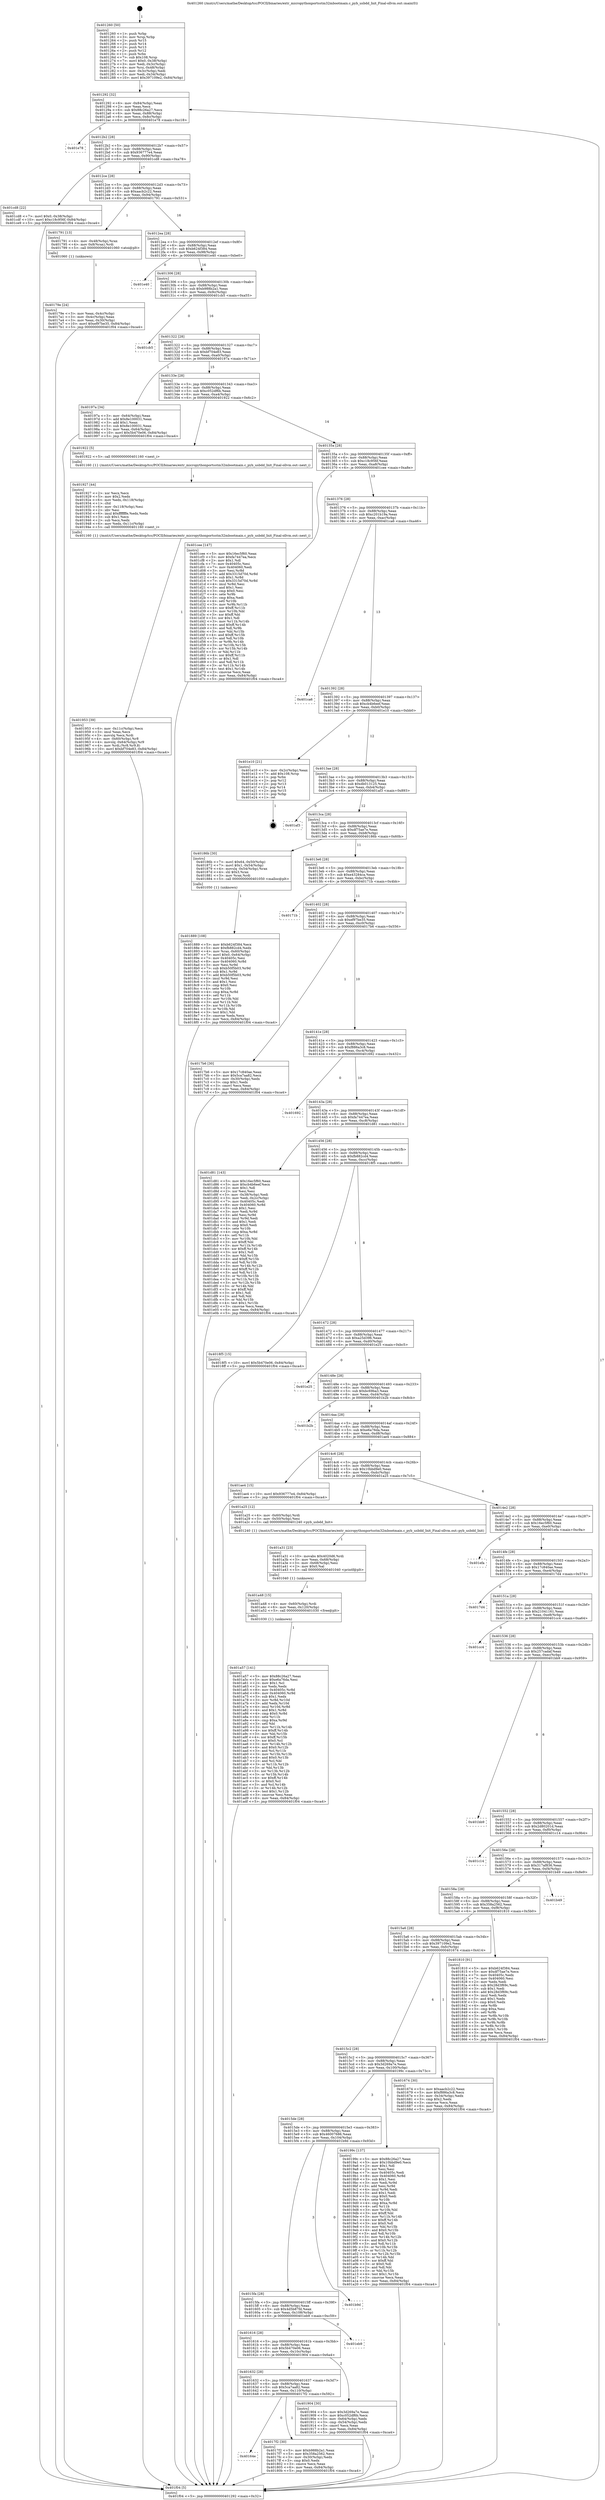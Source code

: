 digraph "0x401260" {
  label = "0x401260 (/mnt/c/Users/mathe/Desktop/tcc/POCII/binaries/extr_micropythonportsstm32mbootmain.c_pyb_usbdd_Init_Final-ollvm.out::main(0))"
  labelloc = "t"
  node[shape=record]

  Entry [label="",width=0.3,height=0.3,shape=circle,fillcolor=black,style=filled]
  "0x401292" [label="{
     0x401292 [32]\l
     | [instrs]\l
     &nbsp;&nbsp;0x401292 \<+6\>: mov -0x84(%rbp),%eax\l
     &nbsp;&nbsp;0x401298 \<+2\>: mov %eax,%ecx\l
     &nbsp;&nbsp;0x40129a \<+6\>: sub $0x88c26a27,%ecx\l
     &nbsp;&nbsp;0x4012a0 \<+6\>: mov %eax,-0x88(%rbp)\l
     &nbsp;&nbsp;0x4012a6 \<+6\>: mov %ecx,-0x8c(%rbp)\l
     &nbsp;&nbsp;0x4012ac \<+6\>: je 0000000000401e78 \<main+0xc18\>\l
  }"]
  "0x401e78" [label="{
     0x401e78\l
  }", style=dashed]
  "0x4012b2" [label="{
     0x4012b2 [28]\l
     | [instrs]\l
     &nbsp;&nbsp;0x4012b2 \<+5\>: jmp 00000000004012b7 \<main+0x57\>\l
     &nbsp;&nbsp;0x4012b7 \<+6\>: mov -0x88(%rbp),%eax\l
     &nbsp;&nbsp;0x4012bd \<+5\>: sub $0x936777e4,%eax\l
     &nbsp;&nbsp;0x4012c2 \<+6\>: mov %eax,-0x90(%rbp)\l
     &nbsp;&nbsp;0x4012c8 \<+6\>: je 0000000000401cd8 \<main+0xa78\>\l
  }"]
  Exit [label="",width=0.3,height=0.3,shape=circle,fillcolor=black,style=filled,peripheries=2]
  "0x401cd8" [label="{
     0x401cd8 [22]\l
     | [instrs]\l
     &nbsp;&nbsp;0x401cd8 \<+7\>: movl $0x0,-0x38(%rbp)\l
     &nbsp;&nbsp;0x401cdf \<+10\>: movl $0xc18c956f,-0x84(%rbp)\l
     &nbsp;&nbsp;0x401ce9 \<+5\>: jmp 0000000000401f04 \<main+0xca4\>\l
  }"]
  "0x4012ce" [label="{
     0x4012ce [28]\l
     | [instrs]\l
     &nbsp;&nbsp;0x4012ce \<+5\>: jmp 00000000004012d3 \<main+0x73\>\l
     &nbsp;&nbsp;0x4012d3 \<+6\>: mov -0x88(%rbp),%eax\l
     &nbsp;&nbsp;0x4012d9 \<+5\>: sub $0xaacb2c22,%eax\l
     &nbsp;&nbsp;0x4012de \<+6\>: mov %eax,-0x94(%rbp)\l
     &nbsp;&nbsp;0x4012e4 \<+6\>: je 0000000000401791 \<main+0x531\>\l
  }"]
  "0x401a57" [label="{
     0x401a57 [141]\l
     | [instrs]\l
     &nbsp;&nbsp;0x401a57 \<+5\>: mov $0x88c26a27,%eax\l
     &nbsp;&nbsp;0x401a5c \<+5\>: mov $0xe6a76da,%esi\l
     &nbsp;&nbsp;0x401a61 \<+2\>: mov $0x1,%cl\l
     &nbsp;&nbsp;0x401a63 \<+2\>: xor %edx,%edx\l
     &nbsp;&nbsp;0x401a65 \<+8\>: mov 0x40405c,%r8d\l
     &nbsp;&nbsp;0x401a6d \<+8\>: mov 0x404060,%r9d\l
     &nbsp;&nbsp;0x401a75 \<+3\>: sub $0x1,%edx\l
     &nbsp;&nbsp;0x401a78 \<+3\>: mov %r8d,%r10d\l
     &nbsp;&nbsp;0x401a7b \<+3\>: add %edx,%r10d\l
     &nbsp;&nbsp;0x401a7e \<+4\>: imul %r10d,%r8d\l
     &nbsp;&nbsp;0x401a82 \<+4\>: and $0x1,%r8d\l
     &nbsp;&nbsp;0x401a86 \<+4\>: cmp $0x0,%r8d\l
     &nbsp;&nbsp;0x401a8a \<+4\>: sete %r11b\l
     &nbsp;&nbsp;0x401a8e \<+4\>: cmp $0xa,%r9d\l
     &nbsp;&nbsp;0x401a92 \<+3\>: setl %bl\l
     &nbsp;&nbsp;0x401a95 \<+3\>: mov %r11b,%r14b\l
     &nbsp;&nbsp;0x401a98 \<+4\>: xor $0xff,%r14b\l
     &nbsp;&nbsp;0x401a9c \<+3\>: mov %bl,%r15b\l
     &nbsp;&nbsp;0x401a9f \<+4\>: xor $0xff,%r15b\l
     &nbsp;&nbsp;0x401aa3 \<+3\>: xor $0x0,%cl\l
     &nbsp;&nbsp;0x401aa6 \<+3\>: mov %r14b,%r12b\l
     &nbsp;&nbsp;0x401aa9 \<+4\>: and $0x0,%r12b\l
     &nbsp;&nbsp;0x401aad \<+3\>: and %cl,%r11b\l
     &nbsp;&nbsp;0x401ab0 \<+3\>: mov %r15b,%r13b\l
     &nbsp;&nbsp;0x401ab3 \<+4\>: and $0x0,%r13b\l
     &nbsp;&nbsp;0x401ab7 \<+2\>: and %cl,%bl\l
     &nbsp;&nbsp;0x401ab9 \<+3\>: or %r11b,%r12b\l
     &nbsp;&nbsp;0x401abc \<+3\>: or %bl,%r13b\l
     &nbsp;&nbsp;0x401abf \<+3\>: xor %r13b,%r12b\l
     &nbsp;&nbsp;0x401ac2 \<+3\>: or %r15b,%r14b\l
     &nbsp;&nbsp;0x401ac5 \<+4\>: xor $0xff,%r14b\l
     &nbsp;&nbsp;0x401ac9 \<+3\>: or $0x0,%cl\l
     &nbsp;&nbsp;0x401acc \<+3\>: and %cl,%r14b\l
     &nbsp;&nbsp;0x401acf \<+3\>: or %r14b,%r12b\l
     &nbsp;&nbsp;0x401ad2 \<+4\>: test $0x1,%r12b\l
     &nbsp;&nbsp;0x401ad6 \<+3\>: cmovne %esi,%eax\l
     &nbsp;&nbsp;0x401ad9 \<+6\>: mov %eax,-0x84(%rbp)\l
     &nbsp;&nbsp;0x401adf \<+5\>: jmp 0000000000401f04 \<main+0xca4\>\l
  }"]
  "0x401791" [label="{
     0x401791 [13]\l
     | [instrs]\l
     &nbsp;&nbsp;0x401791 \<+4\>: mov -0x48(%rbp),%rax\l
     &nbsp;&nbsp;0x401795 \<+4\>: mov 0x8(%rax),%rdi\l
     &nbsp;&nbsp;0x401799 \<+5\>: call 0000000000401060 \<atoi@plt\>\l
     | [calls]\l
     &nbsp;&nbsp;0x401060 \{1\} (unknown)\l
  }"]
  "0x4012ea" [label="{
     0x4012ea [28]\l
     | [instrs]\l
     &nbsp;&nbsp;0x4012ea \<+5\>: jmp 00000000004012ef \<main+0x8f\>\l
     &nbsp;&nbsp;0x4012ef \<+6\>: mov -0x88(%rbp),%eax\l
     &nbsp;&nbsp;0x4012f5 \<+5\>: sub $0xb624f384,%eax\l
     &nbsp;&nbsp;0x4012fa \<+6\>: mov %eax,-0x98(%rbp)\l
     &nbsp;&nbsp;0x401300 \<+6\>: je 0000000000401e40 \<main+0xbe0\>\l
  }"]
  "0x401a48" [label="{
     0x401a48 [15]\l
     | [instrs]\l
     &nbsp;&nbsp;0x401a48 \<+4\>: mov -0x60(%rbp),%rdi\l
     &nbsp;&nbsp;0x401a4c \<+6\>: mov %eax,-0x120(%rbp)\l
     &nbsp;&nbsp;0x401a52 \<+5\>: call 0000000000401030 \<free@plt\>\l
     | [calls]\l
     &nbsp;&nbsp;0x401030 \{1\} (unknown)\l
  }"]
  "0x401e40" [label="{
     0x401e40\l
  }", style=dashed]
  "0x401306" [label="{
     0x401306 [28]\l
     | [instrs]\l
     &nbsp;&nbsp;0x401306 \<+5\>: jmp 000000000040130b \<main+0xab\>\l
     &nbsp;&nbsp;0x40130b \<+6\>: mov -0x88(%rbp),%eax\l
     &nbsp;&nbsp;0x401311 \<+5\>: sub $0xb988b2a1,%eax\l
     &nbsp;&nbsp;0x401316 \<+6\>: mov %eax,-0x9c(%rbp)\l
     &nbsp;&nbsp;0x40131c \<+6\>: je 0000000000401cb5 \<main+0xa55\>\l
  }"]
  "0x401a31" [label="{
     0x401a31 [23]\l
     | [instrs]\l
     &nbsp;&nbsp;0x401a31 \<+10\>: movabs $0x4020d6,%rdi\l
     &nbsp;&nbsp;0x401a3b \<+3\>: mov %eax,-0x68(%rbp)\l
     &nbsp;&nbsp;0x401a3e \<+3\>: mov -0x68(%rbp),%esi\l
     &nbsp;&nbsp;0x401a41 \<+2\>: mov $0x0,%al\l
     &nbsp;&nbsp;0x401a43 \<+5\>: call 0000000000401040 \<printf@plt\>\l
     | [calls]\l
     &nbsp;&nbsp;0x401040 \{1\} (unknown)\l
  }"]
  "0x401cb5" [label="{
     0x401cb5\l
  }", style=dashed]
  "0x401322" [label="{
     0x401322 [28]\l
     | [instrs]\l
     &nbsp;&nbsp;0x401322 \<+5\>: jmp 0000000000401327 \<main+0xc7\>\l
     &nbsp;&nbsp;0x401327 \<+6\>: mov -0x88(%rbp),%eax\l
     &nbsp;&nbsp;0x40132d \<+5\>: sub $0xbf704e83,%eax\l
     &nbsp;&nbsp;0x401332 \<+6\>: mov %eax,-0xa0(%rbp)\l
     &nbsp;&nbsp;0x401338 \<+6\>: je 000000000040197a \<main+0x71a\>\l
  }"]
  "0x401953" [label="{
     0x401953 [39]\l
     | [instrs]\l
     &nbsp;&nbsp;0x401953 \<+6\>: mov -0x11c(%rbp),%ecx\l
     &nbsp;&nbsp;0x401959 \<+3\>: imul %eax,%ecx\l
     &nbsp;&nbsp;0x40195c \<+3\>: movslq %ecx,%rdi\l
     &nbsp;&nbsp;0x40195f \<+4\>: mov -0x60(%rbp),%r8\l
     &nbsp;&nbsp;0x401963 \<+4\>: movslq -0x64(%rbp),%r9\l
     &nbsp;&nbsp;0x401967 \<+4\>: mov %rdi,(%r8,%r9,8)\l
     &nbsp;&nbsp;0x40196b \<+10\>: movl $0xbf704e83,-0x84(%rbp)\l
     &nbsp;&nbsp;0x401975 \<+5\>: jmp 0000000000401f04 \<main+0xca4\>\l
  }"]
  "0x40197a" [label="{
     0x40197a [34]\l
     | [instrs]\l
     &nbsp;&nbsp;0x40197a \<+3\>: mov -0x64(%rbp),%eax\l
     &nbsp;&nbsp;0x40197d \<+5\>: add $0x8e100031,%eax\l
     &nbsp;&nbsp;0x401982 \<+3\>: add $0x1,%eax\l
     &nbsp;&nbsp;0x401985 \<+5\>: sub $0x8e100031,%eax\l
     &nbsp;&nbsp;0x40198a \<+3\>: mov %eax,-0x64(%rbp)\l
     &nbsp;&nbsp;0x40198d \<+10\>: movl $0x5b470e06,-0x84(%rbp)\l
     &nbsp;&nbsp;0x401997 \<+5\>: jmp 0000000000401f04 \<main+0xca4\>\l
  }"]
  "0x40133e" [label="{
     0x40133e [28]\l
     | [instrs]\l
     &nbsp;&nbsp;0x40133e \<+5\>: jmp 0000000000401343 \<main+0xe3\>\l
     &nbsp;&nbsp;0x401343 \<+6\>: mov -0x88(%rbp),%eax\l
     &nbsp;&nbsp;0x401349 \<+5\>: sub $0xc052df6b,%eax\l
     &nbsp;&nbsp;0x40134e \<+6\>: mov %eax,-0xa4(%rbp)\l
     &nbsp;&nbsp;0x401354 \<+6\>: je 0000000000401922 \<main+0x6c2\>\l
  }"]
  "0x401927" [label="{
     0x401927 [44]\l
     | [instrs]\l
     &nbsp;&nbsp;0x401927 \<+2\>: xor %ecx,%ecx\l
     &nbsp;&nbsp;0x401929 \<+5\>: mov $0x2,%edx\l
     &nbsp;&nbsp;0x40192e \<+6\>: mov %edx,-0x118(%rbp)\l
     &nbsp;&nbsp;0x401934 \<+1\>: cltd\l
     &nbsp;&nbsp;0x401935 \<+6\>: mov -0x118(%rbp),%esi\l
     &nbsp;&nbsp;0x40193b \<+2\>: idiv %esi\l
     &nbsp;&nbsp;0x40193d \<+6\>: imul $0xfffffffe,%edx,%edx\l
     &nbsp;&nbsp;0x401943 \<+3\>: sub $0x1,%ecx\l
     &nbsp;&nbsp;0x401946 \<+2\>: sub %ecx,%edx\l
     &nbsp;&nbsp;0x401948 \<+6\>: mov %edx,-0x11c(%rbp)\l
     &nbsp;&nbsp;0x40194e \<+5\>: call 0000000000401160 \<next_i\>\l
     | [calls]\l
     &nbsp;&nbsp;0x401160 \{1\} (/mnt/c/Users/mathe/Desktop/tcc/POCII/binaries/extr_micropythonportsstm32mbootmain.c_pyb_usbdd_Init_Final-ollvm.out::next_i)\l
  }"]
  "0x401922" [label="{
     0x401922 [5]\l
     | [instrs]\l
     &nbsp;&nbsp;0x401922 \<+5\>: call 0000000000401160 \<next_i\>\l
     | [calls]\l
     &nbsp;&nbsp;0x401160 \{1\} (/mnt/c/Users/mathe/Desktop/tcc/POCII/binaries/extr_micropythonportsstm32mbootmain.c_pyb_usbdd_Init_Final-ollvm.out::next_i)\l
  }"]
  "0x40135a" [label="{
     0x40135a [28]\l
     | [instrs]\l
     &nbsp;&nbsp;0x40135a \<+5\>: jmp 000000000040135f \<main+0xff\>\l
     &nbsp;&nbsp;0x40135f \<+6\>: mov -0x88(%rbp),%eax\l
     &nbsp;&nbsp;0x401365 \<+5\>: sub $0xc18c956f,%eax\l
     &nbsp;&nbsp;0x40136a \<+6\>: mov %eax,-0xa8(%rbp)\l
     &nbsp;&nbsp;0x401370 \<+6\>: je 0000000000401cee \<main+0xa8e\>\l
  }"]
  "0x401889" [label="{
     0x401889 [108]\l
     | [instrs]\l
     &nbsp;&nbsp;0x401889 \<+5\>: mov $0xb624f384,%ecx\l
     &nbsp;&nbsp;0x40188e \<+5\>: mov $0xfb882cd4,%edx\l
     &nbsp;&nbsp;0x401893 \<+4\>: mov %rax,-0x60(%rbp)\l
     &nbsp;&nbsp;0x401897 \<+7\>: movl $0x0,-0x64(%rbp)\l
     &nbsp;&nbsp;0x40189e \<+7\>: mov 0x40405c,%esi\l
     &nbsp;&nbsp;0x4018a5 \<+8\>: mov 0x404060,%r8d\l
     &nbsp;&nbsp;0x4018ad \<+3\>: mov %esi,%r9d\l
     &nbsp;&nbsp;0x4018b0 \<+7\>: sub $0xb50f5b03,%r9d\l
     &nbsp;&nbsp;0x4018b7 \<+4\>: sub $0x1,%r9d\l
     &nbsp;&nbsp;0x4018bb \<+7\>: add $0xb50f5b03,%r9d\l
     &nbsp;&nbsp;0x4018c2 \<+4\>: imul %r9d,%esi\l
     &nbsp;&nbsp;0x4018c6 \<+3\>: and $0x1,%esi\l
     &nbsp;&nbsp;0x4018c9 \<+3\>: cmp $0x0,%esi\l
     &nbsp;&nbsp;0x4018cc \<+4\>: sete %r10b\l
     &nbsp;&nbsp;0x4018d0 \<+4\>: cmp $0xa,%r8d\l
     &nbsp;&nbsp;0x4018d4 \<+4\>: setl %r11b\l
     &nbsp;&nbsp;0x4018d8 \<+3\>: mov %r10b,%bl\l
     &nbsp;&nbsp;0x4018db \<+3\>: and %r11b,%bl\l
     &nbsp;&nbsp;0x4018de \<+3\>: xor %r11b,%r10b\l
     &nbsp;&nbsp;0x4018e1 \<+3\>: or %r10b,%bl\l
     &nbsp;&nbsp;0x4018e4 \<+3\>: test $0x1,%bl\l
     &nbsp;&nbsp;0x4018e7 \<+3\>: cmovne %edx,%ecx\l
     &nbsp;&nbsp;0x4018ea \<+6\>: mov %ecx,-0x84(%rbp)\l
     &nbsp;&nbsp;0x4018f0 \<+5\>: jmp 0000000000401f04 \<main+0xca4\>\l
  }"]
  "0x401cee" [label="{
     0x401cee [147]\l
     | [instrs]\l
     &nbsp;&nbsp;0x401cee \<+5\>: mov $0x16ec5f60,%eax\l
     &nbsp;&nbsp;0x401cf3 \<+5\>: mov $0xfa7447ea,%ecx\l
     &nbsp;&nbsp;0x401cf8 \<+2\>: mov $0x1,%dl\l
     &nbsp;&nbsp;0x401cfa \<+7\>: mov 0x40405c,%esi\l
     &nbsp;&nbsp;0x401d01 \<+7\>: mov 0x404060,%edi\l
     &nbsp;&nbsp;0x401d08 \<+3\>: mov %esi,%r8d\l
     &nbsp;&nbsp;0x401d0b \<+7\>: add $0x3315d70d,%r8d\l
     &nbsp;&nbsp;0x401d12 \<+4\>: sub $0x1,%r8d\l
     &nbsp;&nbsp;0x401d16 \<+7\>: sub $0x3315d70d,%r8d\l
     &nbsp;&nbsp;0x401d1d \<+4\>: imul %r8d,%esi\l
     &nbsp;&nbsp;0x401d21 \<+3\>: and $0x1,%esi\l
     &nbsp;&nbsp;0x401d24 \<+3\>: cmp $0x0,%esi\l
     &nbsp;&nbsp;0x401d27 \<+4\>: sete %r9b\l
     &nbsp;&nbsp;0x401d2b \<+3\>: cmp $0xa,%edi\l
     &nbsp;&nbsp;0x401d2e \<+4\>: setl %r10b\l
     &nbsp;&nbsp;0x401d32 \<+3\>: mov %r9b,%r11b\l
     &nbsp;&nbsp;0x401d35 \<+4\>: xor $0xff,%r11b\l
     &nbsp;&nbsp;0x401d39 \<+3\>: mov %r10b,%bl\l
     &nbsp;&nbsp;0x401d3c \<+3\>: xor $0xff,%bl\l
     &nbsp;&nbsp;0x401d3f \<+3\>: xor $0x1,%dl\l
     &nbsp;&nbsp;0x401d42 \<+3\>: mov %r11b,%r14b\l
     &nbsp;&nbsp;0x401d45 \<+4\>: and $0xff,%r14b\l
     &nbsp;&nbsp;0x401d49 \<+3\>: and %dl,%r9b\l
     &nbsp;&nbsp;0x401d4c \<+3\>: mov %bl,%r15b\l
     &nbsp;&nbsp;0x401d4f \<+4\>: and $0xff,%r15b\l
     &nbsp;&nbsp;0x401d53 \<+3\>: and %dl,%r10b\l
     &nbsp;&nbsp;0x401d56 \<+3\>: or %r9b,%r14b\l
     &nbsp;&nbsp;0x401d59 \<+3\>: or %r10b,%r15b\l
     &nbsp;&nbsp;0x401d5c \<+3\>: xor %r15b,%r14b\l
     &nbsp;&nbsp;0x401d5f \<+3\>: or %bl,%r11b\l
     &nbsp;&nbsp;0x401d62 \<+4\>: xor $0xff,%r11b\l
     &nbsp;&nbsp;0x401d66 \<+3\>: or $0x1,%dl\l
     &nbsp;&nbsp;0x401d69 \<+3\>: and %dl,%r11b\l
     &nbsp;&nbsp;0x401d6c \<+3\>: or %r11b,%r14b\l
     &nbsp;&nbsp;0x401d6f \<+4\>: test $0x1,%r14b\l
     &nbsp;&nbsp;0x401d73 \<+3\>: cmovne %ecx,%eax\l
     &nbsp;&nbsp;0x401d76 \<+6\>: mov %eax,-0x84(%rbp)\l
     &nbsp;&nbsp;0x401d7c \<+5\>: jmp 0000000000401f04 \<main+0xca4\>\l
  }"]
  "0x401376" [label="{
     0x401376 [28]\l
     | [instrs]\l
     &nbsp;&nbsp;0x401376 \<+5\>: jmp 000000000040137b \<main+0x11b\>\l
     &nbsp;&nbsp;0x40137b \<+6\>: mov -0x88(%rbp),%eax\l
     &nbsp;&nbsp;0x401381 \<+5\>: sub $0xc201b19a,%eax\l
     &nbsp;&nbsp;0x401386 \<+6\>: mov %eax,-0xac(%rbp)\l
     &nbsp;&nbsp;0x40138c \<+6\>: je 0000000000401ca6 \<main+0xa46\>\l
  }"]
  "0x40164e" [label="{
     0x40164e\l
  }", style=dashed]
  "0x401ca6" [label="{
     0x401ca6\l
  }", style=dashed]
  "0x401392" [label="{
     0x401392 [28]\l
     | [instrs]\l
     &nbsp;&nbsp;0x401392 \<+5\>: jmp 0000000000401397 \<main+0x137\>\l
     &nbsp;&nbsp;0x401397 \<+6\>: mov -0x88(%rbp),%eax\l
     &nbsp;&nbsp;0x40139d \<+5\>: sub $0xcb4b6eef,%eax\l
     &nbsp;&nbsp;0x4013a2 \<+6\>: mov %eax,-0xb0(%rbp)\l
     &nbsp;&nbsp;0x4013a8 \<+6\>: je 0000000000401e10 \<main+0xbb0\>\l
  }"]
  "0x4017f2" [label="{
     0x4017f2 [30]\l
     | [instrs]\l
     &nbsp;&nbsp;0x4017f2 \<+5\>: mov $0xb988b2a1,%eax\l
     &nbsp;&nbsp;0x4017f7 \<+5\>: mov $0x358a2562,%ecx\l
     &nbsp;&nbsp;0x4017fc \<+3\>: mov -0x30(%rbp),%edx\l
     &nbsp;&nbsp;0x4017ff \<+3\>: cmp $0x0,%edx\l
     &nbsp;&nbsp;0x401802 \<+3\>: cmove %ecx,%eax\l
     &nbsp;&nbsp;0x401805 \<+6\>: mov %eax,-0x84(%rbp)\l
     &nbsp;&nbsp;0x40180b \<+5\>: jmp 0000000000401f04 \<main+0xca4\>\l
  }"]
  "0x401e10" [label="{
     0x401e10 [21]\l
     | [instrs]\l
     &nbsp;&nbsp;0x401e10 \<+3\>: mov -0x2c(%rbp),%eax\l
     &nbsp;&nbsp;0x401e13 \<+7\>: add $0x108,%rsp\l
     &nbsp;&nbsp;0x401e1a \<+1\>: pop %rbx\l
     &nbsp;&nbsp;0x401e1b \<+2\>: pop %r12\l
     &nbsp;&nbsp;0x401e1d \<+2\>: pop %r13\l
     &nbsp;&nbsp;0x401e1f \<+2\>: pop %r14\l
     &nbsp;&nbsp;0x401e21 \<+2\>: pop %r15\l
     &nbsp;&nbsp;0x401e23 \<+1\>: pop %rbp\l
     &nbsp;&nbsp;0x401e24 \<+1\>: ret\l
  }"]
  "0x4013ae" [label="{
     0x4013ae [28]\l
     | [instrs]\l
     &nbsp;&nbsp;0x4013ae \<+5\>: jmp 00000000004013b3 \<main+0x153\>\l
     &nbsp;&nbsp;0x4013b3 \<+6\>: mov -0x88(%rbp),%eax\l
     &nbsp;&nbsp;0x4013b9 \<+5\>: sub $0xdb013125,%eax\l
     &nbsp;&nbsp;0x4013be \<+6\>: mov %eax,-0xb4(%rbp)\l
     &nbsp;&nbsp;0x4013c4 \<+6\>: je 0000000000401af3 \<main+0x893\>\l
  }"]
  "0x401632" [label="{
     0x401632 [28]\l
     | [instrs]\l
     &nbsp;&nbsp;0x401632 \<+5\>: jmp 0000000000401637 \<main+0x3d7\>\l
     &nbsp;&nbsp;0x401637 \<+6\>: mov -0x88(%rbp),%eax\l
     &nbsp;&nbsp;0x40163d \<+5\>: sub $0x5ca7aa82,%eax\l
     &nbsp;&nbsp;0x401642 \<+6\>: mov %eax,-0x110(%rbp)\l
     &nbsp;&nbsp;0x401648 \<+6\>: je 00000000004017f2 \<main+0x592\>\l
  }"]
  "0x401af3" [label="{
     0x401af3\l
  }", style=dashed]
  "0x4013ca" [label="{
     0x4013ca [28]\l
     | [instrs]\l
     &nbsp;&nbsp;0x4013ca \<+5\>: jmp 00000000004013cf \<main+0x16f\>\l
     &nbsp;&nbsp;0x4013cf \<+6\>: mov -0x88(%rbp),%eax\l
     &nbsp;&nbsp;0x4013d5 \<+5\>: sub $0xdf75ae7e,%eax\l
     &nbsp;&nbsp;0x4013da \<+6\>: mov %eax,-0xb8(%rbp)\l
     &nbsp;&nbsp;0x4013e0 \<+6\>: je 000000000040186b \<main+0x60b\>\l
  }"]
  "0x401904" [label="{
     0x401904 [30]\l
     | [instrs]\l
     &nbsp;&nbsp;0x401904 \<+5\>: mov $0x3d269a7e,%eax\l
     &nbsp;&nbsp;0x401909 \<+5\>: mov $0xc052df6b,%ecx\l
     &nbsp;&nbsp;0x40190e \<+3\>: mov -0x64(%rbp),%edx\l
     &nbsp;&nbsp;0x401911 \<+3\>: cmp -0x54(%rbp),%edx\l
     &nbsp;&nbsp;0x401914 \<+3\>: cmovl %ecx,%eax\l
     &nbsp;&nbsp;0x401917 \<+6\>: mov %eax,-0x84(%rbp)\l
     &nbsp;&nbsp;0x40191d \<+5\>: jmp 0000000000401f04 \<main+0xca4\>\l
  }"]
  "0x40186b" [label="{
     0x40186b [30]\l
     | [instrs]\l
     &nbsp;&nbsp;0x40186b \<+7\>: movl $0x64,-0x50(%rbp)\l
     &nbsp;&nbsp;0x401872 \<+7\>: movl $0x1,-0x54(%rbp)\l
     &nbsp;&nbsp;0x401879 \<+4\>: movslq -0x54(%rbp),%rax\l
     &nbsp;&nbsp;0x40187d \<+4\>: shl $0x3,%rax\l
     &nbsp;&nbsp;0x401881 \<+3\>: mov %rax,%rdi\l
     &nbsp;&nbsp;0x401884 \<+5\>: call 0000000000401050 \<malloc@plt\>\l
     | [calls]\l
     &nbsp;&nbsp;0x401050 \{1\} (unknown)\l
  }"]
  "0x4013e6" [label="{
     0x4013e6 [28]\l
     | [instrs]\l
     &nbsp;&nbsp;0x4013e6 \<+5\>: jmp 00000000004013eb \<main+0x18b\>\l
     &nbsp;&nbsp;0x4013eb \<+6\>: mov -0x88(%rbp),%eax\l
     &nbsp;&nbsp;0x4013f1 \<+5\>: sub $0xe43284ca,%eax\l
     &nbsp;&nbsp;0x4013f6 \<+6\>: mov %eax,-0xbc(%rbp)\l
     &nbsp;&nbsp;0x4013fc \<+6\>: je 000000000040171b \<main+0x4bb\>\l
  }"]
  "0x401616" [label="{
     0x401616 [28]\l
     | [instrs]\l
     &nbsp;&nbsp;0x401616 \<+5\>: jmp 000000000040161b \<main+0x3bb\>\l
     &nbsp;&nbsp;0x40161b \<+6\>: mov -0x88(%rbp),%eax\l
     &nbsp;&nbsp;0x401621 \<+5\>: sub $0x5b470e06,%eax\l
     &nbsp;&nbsp;0x401626 \<+6\>: mov %eax,-0x10c(%rbp)\l
     &nbsp;&nbsp;0x40162c \<+6\>: je 0000000000401904 \<main+0x6a4\>\l
  }"]
  "0x40171b" [label="{
     0x40171b\l
  }", style=dashed]
  "0x401402" [label="{
     0x401402 [28]\l
     | [instrs]\l
     &nbsp;&nbsp;0x401402 \<+5\>: jmp 0000000000401407 \<main+0x1a7\>\l
     &nbsp;&nbsp;0x401407 \<+6\>: mov -0x88(%rbp),%eax\l
     &nbsp;&nbsp;0x40140d \<+5\>: sub $0xef97be35,%eax\l
     &nbsp;&nbsp;0x401412 \<+6\>: mov %eax,-0xc0(%rbp)\l
     &nbsp;&nbsp;0x401418 \<+6\>: je 00000000004017b6 \<main+0x556\>\l
  }"]
  "0x401eb9" [label="{
     0x401eb9\l
  }", style=dashed]
  "0x4017b6" [label="{
     0x4017b6 [30]\l
     | [instrs]\l
     &nbsp;&nbsp;0x4017b6 \<+5\>: mov $0x17c840ae,%eax\l
     &nbsp;&nbsp;0x4017bb \<+5\>: mov $0x5ca7aa82,%ecx\l
     &nbsp;&nbsp;0x4017c0 \<+3\>: mov -0x30(%rbp),%edx\l
     &nbsp;&nbsp;0x4017c3 \<+3\>: cmp $0x1,%edx\l
     &nbsp;&nbsp;0x4017c6 \<+3\>: cmovl %ecx,%eax\l
     &nbsp;&nbsp;0x4017c9 \<+6\>: mov %eax,-0x84(%rbp)\l
     &nbsp;&nbsp;0x4017cf \<+5\>: jmp 0000000000401f04 \<main+0xca4\>\l
  }"]
  "0x40141e" [label="{
     0x40141e [28]\l
     | [instrs]\l
     &nbsp;&nbsp;0x40141e \<+5\>: jmp 0000000000401423 \<main+0x1c3\>\l
     &nbsp;&nbsp;0x401423 \<+6\>: mov -0x88(%rbp),%eax\l
     &nbsp;&nbsp;0x401429 \<+5\>: sub $0xf886a3c8,%eax\l
     &nbsp;&nbsp;0x40142e \<+6\>: mov %eax,-0xc4(%rbp)\l
     &nbsp;&nbsp;0x401434 \<+6\>: je 0000000000401692 \<main+0x432\>\l
  }"]
  "0x4015fa" [label="{
     0x4015fa [28]\l
     | [instrs]\l
     &nbsp;&nbsp;0x4015fa \<+5\>: jmp 00000000004015ff \<main+0x39f\>\l
     &nbsp;&nbsp;0x4015ff \<+6\>: mov -0x88(%rbp),%eax\l
     &nbsp;&nbsp;0x401605 \<+5\>: sub $0x4d5b87fd,%eax\l
     &nbsp;&nbsp;0x40160a \<+6\>: mov %eax,-0x108(%rbp)\l
     &nbsp;&nbsp;0x401610 \<+6\>: je 0000000000401eb9 \<main+0xc59\>\l
  }"]
  "0x401692" [label="{
     0x401692\l
  }", style=dashed]
  "0x40143a" [label="{
     0x40143a [28]\l
     | [instrs]\l
     &nbsp;&nbsp;0x40143a \<+5\>: jmp 000000000040143f \<main+0x1df\>\l
     &nbsp;&nbsp;0x40143f \<+6\>: mov -0x88(%rbp),%eax\l
     &nbsp;&nbsp;0x401445 \<+5\>: sub $0xfa7447ea,%eax\l
     &nbsp;&nbsp;0x40144a \<+6\>: mov %eax,-0xc8(%rbp)\l
     &nbsp;&nbsp;0x401450 \<+6\>: je 0000000000401d81 \<main+0xb21\>\l
  }"]
  "0x401b9d" [label="{
     0x401b9d\l
  }", style=dashed]
  "0x401d81" [label="{
     0x401d81 [143]\l
     | [instrs]\l
     &nbsp;&nbsp;0x401d81 \<+5\>: mov $0x16ec5f60,%eax\l
     &nbsp;&nbsp;0x401d86 \<+5\>: mov $0xcb4b6eef,%ecx\l
     &nbsp;&nbsp;0x401d8b \<+2\>: mov $0x1,%dl\l
     &nbsp;&nbsp;0x401d8d \<+2\>: xor %esi,%esi\l
     &nbsp;&nbsp;0x401d8f \<+3\>: mov -0x38(%rbp),%edi\l
     &nbsp;&nbsp;0x401d92 \<+3\>: mov %edi,-0x2c(%rbp)\l
     &nbsp;&nbsp;0x401d95 \<+7\>: mov 0x40405c,%edi\l
     &nbsp;&nbsp;0x401d9c \<+8\>: mov 0x404060,%r8d\l
     &nbsp;&nbsp;0x401da4 \<+3\>: sub $0x1,%esi\l
     &nbsp;&nbsp;0x401da7 \<+3\>: mov %edi,%r9d\l
     &nbsp;&nbsp;0x401daa \<+3\>: add %esi,%r9d\l
     &nbsp;&nbsp;0x401dad \<+4\>: imul %r9d,%edi\l
     &nbsp;&nbsp;0x401db1 \<+3\>: and $0x1,%edi\l
     &nbsp;&nbsp;0x401db4 \<+3\>: cmp $0x0,%edi\l
     &nbsp;&nbsp;0x401db7 \<+4\>: sete %r10b\l
     &nbsp;&nbsp;0x401dbb \<+4\>: cmp $0xa,%r8d\l
     &nbsp;&nbsp;0x401dbf \<+4\>: setl %r11b\l
     &nbsp;&nbsp;0x401dc3 \<+3\>: mov %r10b,%bl\l
     &nbsp;&nbsp;0x401dc6 \<+3\>: xor $0xff,%bl\l
     &nbsp;&nbsp;0x401dc9 \<+3\>: mov %r11b,%r14b\l
     &nbsp;&nbsp;0x401dcc \<+4\>: xor $0xff,%r14b\l
     &nbsp;&nbsp;0x401dd0 \<+3\>: xor $0x1,%dl\l
     &nbsp;&nbsp;0x401dd3 \<+3\>: mov %bl,%r15b\l
     &nbsp;&nbsp;0x401dd6 \<+4\>: and $0xff,%r15b\l
     &nbsp;&nbsp;0x401dda \<+3\>: and %dl,%r10b\l
     &nbsp;&nbsp;0x401ddd \<+3\>: mov %r14b,%r12b\l
     &nbsp;&nbsp;0x401de0 \<+4\>: and $0xff,%r12b\l
     &nbsp;&nbsp;0x401de4 \<+3\>: and %dl,%r11b\l
     &nbsp;&nbsp;0x401de7 \<+3\>: or %r10b,%r15b\l
     &nbsp;&nbsp;0x401dea \<+3\>: or %r11b,%r12b\l
     &nbsp;&nbsp;0x401ded \<+3\>: xor %r12b,%r15b\l
     &nbsp;&nbsp;0x401df0 \<+3\>: or %r14b,%bl\l
     &nbsp;&nbsp;0x401df3 \<+3\>: xor $0xff,%bl\l
     &nbsp;&nbsp;0x401df6 \<+3\>: or $0x1,%dl\l
     &nbsp;&nbsp;0x401df9 \<+2\>: and %dl,%bl\l
     &nbsp;&nbsp;0x401dfb \<+3\>: or %bl,%r15b\l
     &nbsp;&nbsp;0x401dfe \<+4\>: test $0x1,%r15b\l
     &nbsp;&nbsp;0x401e02 \<+3\>: cmovne %ecx,%eax\l
     &nbsp;&nbsp;0x401e05 \<+6\>: mov %eax,-0x84(%rbp)\l
     &nbsp;&nbsp;0x401e0b \<+5\>: jmp 0000000000401f04 \<main+0xca4\>\l
  }"]
  "0x401456" [label="{
     0x401456 [28]\l
     | [instrs]\l
     &nbsp;&nbsp;0x401456 \<+5\>: jmp 000000000040145b \<main+0x1fb\>\l
     &nbsp;&nbsp;0x40145b \<+6\>: mov -0x88(%rbp),%eax\l
     &nbsp;&nbsp;0x401461 \<+5\>: sub $0xfb882cd4,%eax\l
     &nbsp;&nbsp;0x401466 \<+6\>: mov %eax,-0xcc(%rbp)\l
     &nbsp;&nbsp;0x40146c \<+6\>: je 00000000004018f5 \<main+0x695\>\l
  }"]
  "0x4015de" [label="{
     0x4015de [28]\l
     | [instrs]\l
     &nbsp;&nbsp;0x4015de \<+5\>: jmp 00000000004015e3 \<main+0x383\>\l
     &nbsp;&nbsp;0x4015e3 \<+6\>: mov -0x88(%rbp),%eax\l
     &nbsp;&nbsp;0x4015e9 \<+5\>: sub $0x46007686,%eax\l
     &nbsp;&nbsp;0x4015ee \<+6\>: mov %eax,-0x104(%rbp)\l
     &nbsp;&nbsp;0x4015f4 \<+6\>: je 0000000000401b9d \<main+0x93d\>\l
  }"]
  "0x4018f5" [label="{
     0x4018f5 [15]\l
     | [instrs]\l
     &nbsp;&nbsp;0x4018f5 \<+10\>: movl $0x5b470e06,-0x84(%rbp)\l
     &nbsp;&nbsp;0x4018ff \<+5\>: jmp 0000000000401f04 \<main+0xca4\>\l
  }"]
  "0x401472" [label="{
     0x401472 [28]\l
     | [instrs]\l
     &nbsp;&nbsp;0x401472 \<+5\>: jmp 0000000000401477 \<main+0x217\>\l
     &nbsp;&nbsp;0x401477 \<+6\>: mov -0x88(%rbp),%eax\l
     &nbsp;&nbsp;0x40147d \<+5\>: sub $0xa25d396,%eax\l
     &nbsp;&nbsp;0x401482 \<+6\>: mov %eax,-0xd0(%rbp)\l
     &nbsp;&nbsp;0x401488 \<+6\>: je 0000000000401e25 \<main+0xbc5\>\l
  }"]
  "0x40199c" [label="{
     0x40199c [137]\l
     | [instrs]\l
     &nbsp;&nbsp;0x40199c \<+5\>: mov $0x88c26a27,%eax\l
     &nbsp;&nbsp;0x4019a1 \<+5\>: mov $0x10bbd9e0,%ecx\l
     &nbsp;&nbsp;0x4019a6 \<+2\>: mov $0x1,%dl\l
     &nbsp;&nbsp;0x4019a8 \<+2\>: xor %esi,%esi\l
     &nbsp;&nbsp;0x4019aa \<+7\>: mov 0x40405c,%edi\l
     &nbsp;&nbsp;0x4019b1 \<+8\>: mov 0x404060,%r8d\l
     &nbsp;&nbsp;0x4019b9 \<+3\>: sub $0x1,%esi\l
     &nbsp;&nbsp;0x4019bc \<+3\>: mov %edi,%r9d\l
     &nbsp;&nbsp;0x4019bf \<+3\>: add %esi,%r9d\l
     &nbsp;&nbsp;0x4019c2 \<+4\>: imul %r9d,%edi\l
     &nbsp;&nbsp;0x4019c6 \<+3\>: and $0x1,%edi\l
     &nbsp;&nbsp;0x4019c9 \<+3\>: cmp $0x0,%edi\l
     &nbsp;&nbsp;0x4019cc \<+4\>: sete %r10b\l
     &nbsp;&nbsp;0x4019d0 \<+4\>: cmp $0xa,%r8d\l
     &nbsp;&nbsp;0x4019d4 \<+4\>: setl %r11b\l
     &nbsp;&nbsp;0x4019d8 \<+3\>: mov %r10b,%bl\l
     &nbsp;&nbsp;0x4019db \<+3\>: xor $0xff,%bl\l
     &nbsp;&nbsp;0x4019de \<+3\>: mov %r11b,%r14b\l
     &nbsp;&nbsp;0x4019e1 \<+4\>: xor $0xff,%r14b\l
     &nbsp;&nbsp;0x4019e5 \<+3\>: xor $0x0,%dl\l
     &nbsp;&nbsp;0x4019e8 \<+3\>: mov %bl,%r15b\l
     &nbsp;&nbsp;0x4019eb \<+4\>: and $0x0,%r15b\l
     &nbsp;&nbsp;0x4019ef \<+3\>: and %dl,%r10b\l
     &nbsp;&nbsp;0x4019f2 \<+3\>: mov %r14b,%r12b\l
     &nbsp;&nbsp;0x4019f5 \<+4\>: and $0x0,%r12b\l
     &nbsp;&nbsp;0x4019f9 \<+3\>: and %dl,%r11b\l
     &nbsp;&nbsp;0x4019fc \<+3\>: or %r10b,%r15b\l
     &nbsp;&nbsp;0x4019ff \<+3\>: or %r11b,%r12b\l
     &nbsp;&nbsp;0x401a02 \<+3\>: xor %r12b,%r15b\l
     &nbsp;&nbsp;0x401a05 \<+3\>: or %r14b,%bl\l
     &nbsp;&nbsp;0x401a08 \<+3\>: xor $0xff,%bl\l
     &nbsp;&nbsp;0x401a0b \<+3\>: or $0x0,%dl\l
     &nbsp;&nbsp;0x401a0e \<+2\>: and %dl,%bl\l
     &nbsp;&nbsp;0x401a10 \<+3\>: or %bl,%r15b\l
     &nbsp;&nbsp;0x401a13 \<+4\>: test $0x1,%r15b\l
     &nbsp;&nbsp;0x401a17 \<+3\>: cmovne %ecx,%eax\l
     &nbsp;&nbsp;0x401a1a \<+6\>: mov %eax,-0x84(%rbp)\l
     &nbsp;&nbsp;0x401a20 \<+5\>: jmp 0000000000401f04 \<main+0xca4\>\l
  }"]
  "0x401e25" [label="{
     0x401e25\l
  }", style=dashed]
  "0x40148e" [label="{
     0x40148e [28]\l
     | [instrs]\l
     &nbsp;&nbsp;0x40148e \<+5\>: jmp 0000000000401493 \<main+0x233\>\l
     &nbsp;&nbsp;0x401493 \<+6\>: mov -0x88(%rbp),%eax\l
     &nbsp;&nbsp;0x401499 \<+5\>: sub $0xbc69ba3,%eax\l
     &nbsp;&nbsp;0x40149e \<+6\>: mov %eax,-0xd4(%rbp)\l
     &nbsp;&nbsp;0x4014a4 \<+6\>: je 0000000000401b2b \<main+0x8cb\>\l
  }"]
  "0x40179e" [label="{
     0x40179e [24]\l
     | [instrs]\l
     &nbsp;&nbsp;0x40179e \<+3\>: mov %eax,-0x4c(%rbp)\l
     &nbsp;&nbsp;0x4017a1 \<+3\>: mov -0x4c(%rbp),%eax\l
     &nbsp;&nbsp;0x4017a4 \<+3\>: mov %eax,-0x30(%rbp)\l
     &nbsp;&nbsp;0x4017a7 \<+10\>: movl $0xef97be35,-0x84(%rbp)\l
     &nbsp;&nbsp;0x4017b1 \<+5\>: jmp 0000000000401f04 \<main+0xca4\>\l
  }"]
  "0x401b2b" [label="{
     0x401b2b\l
  }", style=dashed]
  "0x4014aa" [label="{
     0x4014aa [28]\l
     | [instrs]\l
     &nbsp;&nbsp;0x4014aa \<+5\>: jmp 00000000004014af \<main+0x24f\>\l
     &nbsp;&nbsp;0x4014af \<+6\>: mov -0x88(%rbp),%eax\l
     &nbsp;&nbsp;0x4014b5 \<+5\>: sub $0xe6a76da,%eax\l
     &nbsp;&nbsp;0x4014ba \<+6\>: mov %eax,-0xd8(%rbp)\l
     &nbsp;&nbsp;0x4014c0 \<+6\>: je 0000000000401ae4 \<main+0x884\>\l
  }"]
  "0x401260" [label="{
     0x401260 [50]\l
     | [instrs]\l
     &nbsp;&nbsp;0x401260 \<+1\>: push %rbp\l
     &nbsp;&nbsp;0x401261 \<+3\>: mov %rsp,%rbp\l
     &nbsp;&nbsp;0x401264 \<+2\>: push %r15\l
     &nbsp;&nbsp;0x401266 \<+2\>: push %r14\l
     &nbsp;&nbsp;0x401268 \<+2\>: push %r13\l
     &nbsp;&nbsp;0x40126a \<+2\>: push %r12\l
     &nbsp;&nbsp;0x40126c \<+1\>: push %rbx\l
     &nbsp;&nbsp;0x40126d \<+7\>: sub $0x108,%rsp\l
     &nbsp;&nbsp;0x401274 \<+7\>: movl $0x0,-0x38(%rbp)\l
     &nbsp;&nbsp;0x40127b \<+3\>: mov %edi,-0x3c(%rbp)\l
     &nbsp;&nbsp;0x40127e \<+4\>: mov %rsi,-0x48(%rbp)\l
     &nbsp;&nbsp;0x401282 \<+3\>: mov -0x3c(%rbp),%edi\l
     &nbsp;&nbsp;0x401285 \<+3\>: mov %edi,-0x34(%rbp)\l
     &nbsp;&nbsp;0x401288 \<+10\>: movl $0x397109e2,-0x84(%rbp)\l
  }"]
  "0x401ae4" [label="{
     0x401ae4 [15]\l
     | [instrs]\l
     &nbsp;&nbsp;0x401ae4 \<+10\>: movl $0x936777e4,-0x84(%rbp)\l
     &nbsp;&nbsp;0x401aee \<+5\>: jmp 0000000000401f04 \<main+0xca4\>\l
  }"]
  "0x4014c6" [label="{
     0x4014c6 [28]\l
     | [instrs]\l
     &nbsp;&nbsp;0x4014c6 \<+5\>: jmp 00000000004014cb \<main+0x26b\>\l
     &nbsp;&nbsp;0x4014cb \<+6\>: mov -0x88(%rbp),%eax\l
     &nbsp;&nbsp;0x4014d1 \<+5\>: sub $0x10bbd9e0,%eax\l
     &nbsp;&nbsp;0x4014d6 \<+6\>: mov %eax,-0xdc(%rbp)\l
     &nbsp;&nbsp;0x4014dc \<+6\>: je 0000000000401a25 \<main+0x7c5\>\l
  }"]
  "0x401f04" [label="{
     0x401f04 [5]\l
     | [instrs]\l
     &nbsp;&nbsp;0x401f04 \<+5\>: jmp 0000000000401292 \<main+0x32\>\l
  }"]
  "0x401a25" [label="{
     0x401a25 [12]\l
     | [instrs]\l
     &nbsp;&nbsp;0x401a25 \<+4\>: mov -0x60(%rbp),%rdi\l
     &nbsp;&nbsp;0x401a29 \<+3\>: mov -0x50(%rbp),%esi\l
     &nbsp;&nbsp;0x401a2c \<+5\>: call 0000000000401240 \<pyb_usbdd_Init\>\l
     | [calls]\l
     &nbsp;&nbsp;0x401240 \{1\} (/mnt/c/Users/mathe/Desktop/tcc/POCII/binaries/extr_micropythonportsstm32mbootmain.c_pyb_usbdd_Init_Final-ollvm.out::pyb_usbdd_Init)\l
  }"]
  "0x4014e2" [label="{
     0x4014e2 [28]\l
     | [instrs]\l
     &nbsp;&nbsp;0x4014e2 \<+5\>: jmp 00000000004014e7 \<main+0x287\>\l
     &nbsp;&nbsp;0x4014e7 \<+6\>: mov -0x88(%rbp),%eax\l
     &nbsp;&nbsp;0x4014ed \<+5\>: sub $0x16ec5f60,%eax\l
     &nbsp;&nbsp;0x4014f2 \<+6\>: mov %eax,-0xe0(%rbp)\l
     &nbsp;&nbsp;0x4014f8 \<+6\>: je 0000000000401efa \<main+0xc9a\>\l
  }"]
  "0x4015c2" [label="{
     0x4015c2 [28]\l
     | [instrs]\l
     &nbsp;&nbsp;0x4015c2 \<+5\>: jmp 00000000004015c7 \<main+0x367\>\l
     &nbsp;&nbsp;0x4015c7 \<+6\>: mov -0x88(%rbp),%eax\l
     &nbsp;&nbsp;0x4015cd \<+5\>: sub $0x3d269a7e,%eax\l
     &nbsp;&nbsp;0x4015d2 \<+6\>: mov %eax,-0x100(%rbp)\l
     &nbsp;&nbsp;0x4015d8 \<+6\>: je 000000000040199c \<main+0x73c\>\l
  }"]
  "0x401efa" [label="{
     0x401efa\l
  }", style=dashed]
  "0x4014fe" [label="{
     0x4014fe [28]\l
     | [instrs]\l
     &nbsp;&nbsp;0x4014fe \<+5\>: jmp 0000000000401503 \<main+0x2a3\>\l
     &nbsp;&nbsp;0x401503 \<+6\>: mov -0x88(%rbp),%eax\l
     &nbsp;&nbsp;0x401509 \<+5\>: sub $0x17c840ae,%eax\l
     &nbsp;&nbsp;0x40150e \<+6\>: mov %eax,-0xe4(%rbp)\l
     &nbsp;&nbsp;0x401514 \<+6\>: je 00000000004017d4 \<main+0x574\>\l
  }"]
  "0x401674" [label="{
     0x401674 [30]\l
     | [instrs]\l
     &nbsp;&nbsp;0x401674 \<+5\>: mov $0xaacb2c22,%eax\l
     &nbsp;&nbsp;0x401679 \<+5\>: mov $0xf886a3c8,%ecx\l
     &nbsp;&nbsp;0x40167e \<+3\>: mov -0x34(%rbp),%edx\l
     &nbsp;&nbsp;0x401681 \<+3\>: cmp $0x2,%edx\l
     &nbsp;&nbsp;0x401684 \<+3\>: cmovne %ecx,%eax\l
     &nbsp;&nbsp;0x401687 \<+6\>: mov %eax,-0x84(%rbp)\l
     &nbsp;&nbsp;0x40168d \<+5\>: jmp 0000000000401f04 \<main+0xca4\>\l
  }"]
  "0x4017d4" [label="{
     0x4017d4\l
  }", style=dashed]
  "0x40151a" [label="{
     0x40151a [28]\l
     | [instrs]\l
     &nbsp;&nbsp;0x40151a \<+5\>: jmp 000000000040151f \<main+0x2bf\>\l
     &nbsp;&nbsp;0x40151f \<+6\>: mov -0x88(%rbp),%eax\l
     &nbsp;&nbsp;0x401525 \<+5\>: sub $0x21041161,%eax\l
     &nbsp;&nbsp;0x40152a \<+6\>: mov %eax,-0xe8(%rbp)\l
     &nbsp;&nbsp;0x401530 \<+6\>: je 0000000000401cc4 \<main+0xa64\>\l
  }"]
  "0x4015a6" [label="{
     0x4015a6 [28]\l
     | [instrs]\l
     &nbsp;&nbsp;0x4015a6 \<+5\>: jmp 00000000004015ab \<main+0x34b\>\l
     &nbsp;&nbsp;0x4015ab \<+6\>: mov -0x88(%rbp),%eax\l
     &nbsp;&nbsp;0x4015b1 \<+5\>: sub $0x397109e2,%eax\l
     &nbsp;&nbsp;0x4015b6 \<+6\>: mov %eax,-0xfc(%rbp)\l
     &nbsp;&nbsp;0x4015bc \<+6\>: je 0000000000401674 \<main+0x414\>\l
  }"]
  "0x401cc4" [label="{
     0x401cc4\l
  }", style=dashed]
  "0x401536" [label="{
     0x401536 [28]\l
     | [instrs]\l
     &nbsp;&nbsp;0x401536 \<+5\>: jmp 000000000040153b \<main+0x2db\>\l
     &nbsp;&nbsp;0x40153b \<+6\>: mov -0x88(%rbp),%eax\l
     &nbsp;&nbsp;0x401541 \<+5\>: sub $0x257cadaf,%eax\l
     &nbsp;&nbsp;0x401546 \<+6\>: mov %eax,-0xec(%rbp)\l
     &nbsp;&nbsp;0x40154c \<+6\>: je 0000000000401bb9 \<main+0x959\>\l
  }"]
  "0x401810" [label="{
     0x401810 [91]\l
     | [instrs]\l
     &nbsp;&nbsp;0x401810 \<+5\>: mov $0xb624f384,%eax\l
     &nbsp;&nbsp;0x401815 \<+5\>: mov $0xdf75ae7e,%ecx\l
     &nbsp;&nbsp;0x40181a \<+7\>: mov 0x40405c,%edx\l
     &nbsp;&nbsp;0x401821 \<+7\>: mov 0x404060,%esi\l
     &nbsp;&nbsp;0x401828 \<+2\>: mov %edx,%edi\l
     &nbsp;&nbsp;0x40182a \<+6\>: sub $0x28d3f69c,%edi\l
     &nbsp;&nbsp;0x401830 \<+3\>: sub $0x1,%edi\l
     &nbsp;&nbsp;0x401833 \<+6\>: add $0x28d3f69c,%edi\l
     &nbsp;&nbsp;0x401839 \<+3\>: imul %edi,%edx\l
     &nbsp;&nbsp;0x40183c \<+3\>: and $0x1,%edx\l
     &nbsp;&nbsp;0x40183f \<+3\>: cmp $0x0,%edx\l
     &nbsp;&nbsp;0x401842 \<+4\>: sete %r8b\l
     &nbsp;&nbsp;0x401846 \<+3\>: cmp $0xa,%esi\l
     &nbsp;&nbsp;0x401849 \<+4\>: setl %r9b\l
     &nbsp;&nbsp;0x40184d \<+3\>: mov %r8b,%r10b\l
     &nbsp;&nbsp;0x401850 \<+3\>: and %r9b,%r10b\l
     &nbsp;&nbsp;0x401853 \<+3\>: xor %r9b,%r8b\l
     &nbsp;&nbsp;0x401856 \<+3\>: or %r8b,%r10b\l
     &nbsp;&nbsp;0x401859 \<+4\>: test $0x1,%r10b\l
     &nbsp;&nbsp;0x40185d \<+3\>: cmovne %ecx,%eax\l
     &nbsp;&nbsp;0x401860 \<+6\>: mov %eax,-0x84(%rbp)\l
     &nbsp;&nbsp;0x401866 \<+5\>: jmp 0000000000401f04 \<main+0xca4\>\l
  }"]
  "0x401bb9" [label="{
     0x401bb9\l
  }", style=dashed]
  "0x401552" [label="{
     0x401552 [28]\l
     | [instrs]\l
     &nbsp;&nbsp;0x401552 \<+5\>: jmp 0000000000401557 \<main+0x2f7\>\l
     &nbsp;&nbsp;0x401557 \<+6\>: mov -0x88(%rbp),%eax\l
     &nbsp;&nbsp;0x40155d \<+5\>: sub $0x2d80201d,%eax\l
     &nbsp;&nbsp;0x401562 \<+6\>: mov %eax,-0xf0(%rbp)\l
     &nbsp;&nbsp;0x401568 \<+6\>: je 0000000000401c14 \<main+0x9b4\>\l
  }"]
  "0x40158a" [label="{
     0x40158a [28]\l
     | [instrs]\l
     &nbsp;&nbsp;0x40158a \<+5\>: jmp 000000000040158f \<main+0x32f\>\l
     &nbsp;&nbsp;0x40158f \<+6\>: mov -0x88(%rbp),%eax\l
     &nbsp;&nbsp;0x401595 \<+5\>: sub $0x358a2562,%eax\l
     &nbsp;&nbsp;0x40159a \<+6\>: mov %eax,-0xf8(%rbp)\l
     &nbsp;&nbsp;0x4015a0 \<+6\>: je 0000000000401810 \<main+0x5b0\>\l
  }"]
  "0x401c14" [label="{
     0x401c14\l
  }", style=dashed]
  "0x40156e" [label="{
     0x40156e [28]\l
     | [instrs]\l
     &nbsp;&nbsp;0x40156e \<+5\>: jmp 0000000000401573 \<main+0x313\>\l
     &nbsp;&nbsp;0x401573 \<+6\>: mov -0x88(%rbp),%eax\l
     &nbsp;&nbsp;0x401579 \<+5\>: sub $0x317af836,%eax\l
     &nbsp;&nbsp;0x40157e \<+6\>: mov %eax,-0xf4(%rbp)\l
     &nbsp;&nbsp;0x401584 \<+6\>: je 0000000000401b49 \<main+0x8e9\>\l
  }"]
  "0x401b49" [label="{
     0x401b49\l
  }", style=dashed]
  Entry -> "0x401260" [label=" 1"]
  "0x401292" -> "0x401e78" [label=" 0"]
  "0x401292" -> "0x4012b2" [label=" 18"]
  "0x401e10" -> Exit [label=" 1"]
  "0x4012b2" -> "0x401cd8" [label=" 1"]
  "0x4012b2" -> "0x4012ce" [label=" 17"]
  "0x401d81" -> "0x401f04" [label=" 1"]
  "0x4012ce" -> "0x401791" [label=" 1"]
  "0x4012ce" -> "0x4012ea" [label=" 16"]
  "0x401cee" -> "0x401f04" [label=" 1"]
  "0x4012ea" -> "0x401e40" [label=" 0"]
  "0x4012ea" -> "0x401306" [label=" 16"]
  "0x401cd8" -> "0x401f04" [label=" 1"]
  "0x401306" -> "0x401cb5" [label=" 0"]
  "0x401306" -> "0x401322" [label=" 16"]
  "0x401ae4" -> "0x401f04" [label=" 1"]
  "0x401322" -> "0x40197a" [label=" 1"]
  "0x401322" -> "0x40133e" [label=" 15"]
  "0x401a57" -> "0x401f04" [label=" 1"]
  "0x40133e" -> "0x401922" [label=" 1"]
  "0x40133e" -> "0x40135a" [label=" 14"]
  "0x401a48" -> "0x401a57" [label=" 1"]
  "0x40135a" -> "0x401cee" [label=" 1"]
  "0x40135a" -> "0x401376" [label=" 13"]
  "0x401a31" -> "0x401a48" [label=" 1"]
  "0x401376" -> "0x401ca6" [label=" 0"]
  "0x401376" -> "0x401392" [label=" 13"]
  "0x401a25" -> "0x401a31" [label=" 1"]
  "0x401392" -> "0x401e10" [label=" 1"]
  "0x401392" -> "0x4013ae" [label=" 12"]
  "0x40199c" -> "0x401f04" [label=" 1"]
  "0x4013ae" -> "0x401af3" [label=" 0"]
  "0x4013ae" -> "0x4013ca" [label=" 12"]
  "0x401953" -> "0x401f04" [label=" 1"]
  "0x4013ca" -> "0x40186b" [label=" 1"]
  "0x4013ca" -> "0x4013e6" [label=" 11"]
  "0x401927" -> "0x401953" [label=" 1"]
  "0x4013e6" -> "0x40171b" [label=" 0"]
  "0x4013e6" -> "0x401402" [label=" 11"]
  "0x401904" -> "0x401f04" [label=" 2"]
  "0x401402" -> "0x4017b6" [label=" 1"]
  "0x401402" -> "0x40141e" [label=" 10"]
  "0x4018f5" -> "0x401f04" [label=" 1"]
  "0x40141e" -> "0x401692" [label=" 0"]
  "0x40141e" -> "0x40143a" [label=" 10"]
  "0x40186b" -> "0x401889" [label=" 1"]
  "0x40143a" -> "0x401d81" [label=" 1"]
  "0x40143a" -> "0x401456" [label=" 9"]
  "0x401810" -> "0x401f04" [label=" 1"]
  "0x401456" -> "0x4018f5" [label=" 1"]
  "0x401456" -> "0x401472" [label=" 8"]
  "0x401632" -> "0x40164e" [label=" 0"]
  "0x401472" -> "0x401e25" [label=" 0"]
  "0x401472" -> "0x40148e" [label=" 8"]
  "0x401632" -> "0x4017f2" [label=" 1"]
  "0x40148e" -> "0x401b2b" [label=" 0"]
  "0x40148e" -> "0x4014aa" [label=" 8"]
  "0x401616" -> "0x401632" [label=" 1"]
  "0x4014aa" -> "0x401ae4" [label=" 1"]
  "0x4014aa" -> "0x4014c6" [label=" 7"]
  "0x401616" -> "0x401904" [label=" 2"]
  "0x4014c6" -> "0x401a25" [label=" 1"]
  "0x4014c6" -> "0x4014e2" [label=" 6"]
  "0x401922" -> "0x401927" [label=" 1"]
  "0x4014e2" -> "0x401efa" [label=" 0"]
  "0x4014e2" -> "0x4014fe" [label=" 6"]
  "0x4015fa" -> "0x401616" [label=" 3"]
  "0x4014fe" -> "0x4017d4" [label=" 0"]
  "0x4014fe" -> "0x40151a" [label=" 6"]
  "0x4015fa" -> "0x401eb9" [label=" 0"]
  "0x40151a" -> "0x401cc4" [label=" 0"]
  "0x40151a" -> "0x401536" [label=" 6"]
  "0x4015de" -> "0x4015fa" [label=" 3"]
  "0x401536" -> "0x401bb9" [label=" 0"]
  "0x401536" -> "0x401552" [label=" 6"]
  "0x4015de" -> "0x401b9d" [label=" 0"]
  "0x401552" -> "0x401c14" [label=" 0"]
  "0x401552" -> "0x40156e" [label=" 6"]
  "0x4015c2" -> "0x4015de" [label=" 3"]
  "0x40156e" -> "0x401b49" [label=" 0"]
  "0x40156e" -> "0x40158a" [label=" 6"]
  "0x4017f2" -> "0x401f04" [label=" 1"]
  "0x40158a" -> "0x401810" [label=" 1"]
  "0x40158a" -> "0x4015a6" [label=" 5"]
  "0x401889" -> "0x401f04" [label=" 1"]
  "0x4015a6" -> "0x401674" [label=" 1"]
  "0x4015a6" -> "0x4015c2" [label=" 4"]
  "0x401674" -> "0x401f04" [label=" 1"]
  "0x401260" -> "0x401292" [label=" 1"]
  "0x401f04" -> "0x401292" [label=" 17"]
  "0x401791" -> "0x40179e" [label=" 1"]
  "0x40179e" -> "0x401f04" [label=" 1"]
  "0x4017b6" -> "0x401f04" [label=" 1"]
  "0x40197a" -> "0x401f04" [label=" 1"]
  "0x4015c2" -> "0x40199c" [label=" 1"]
}
